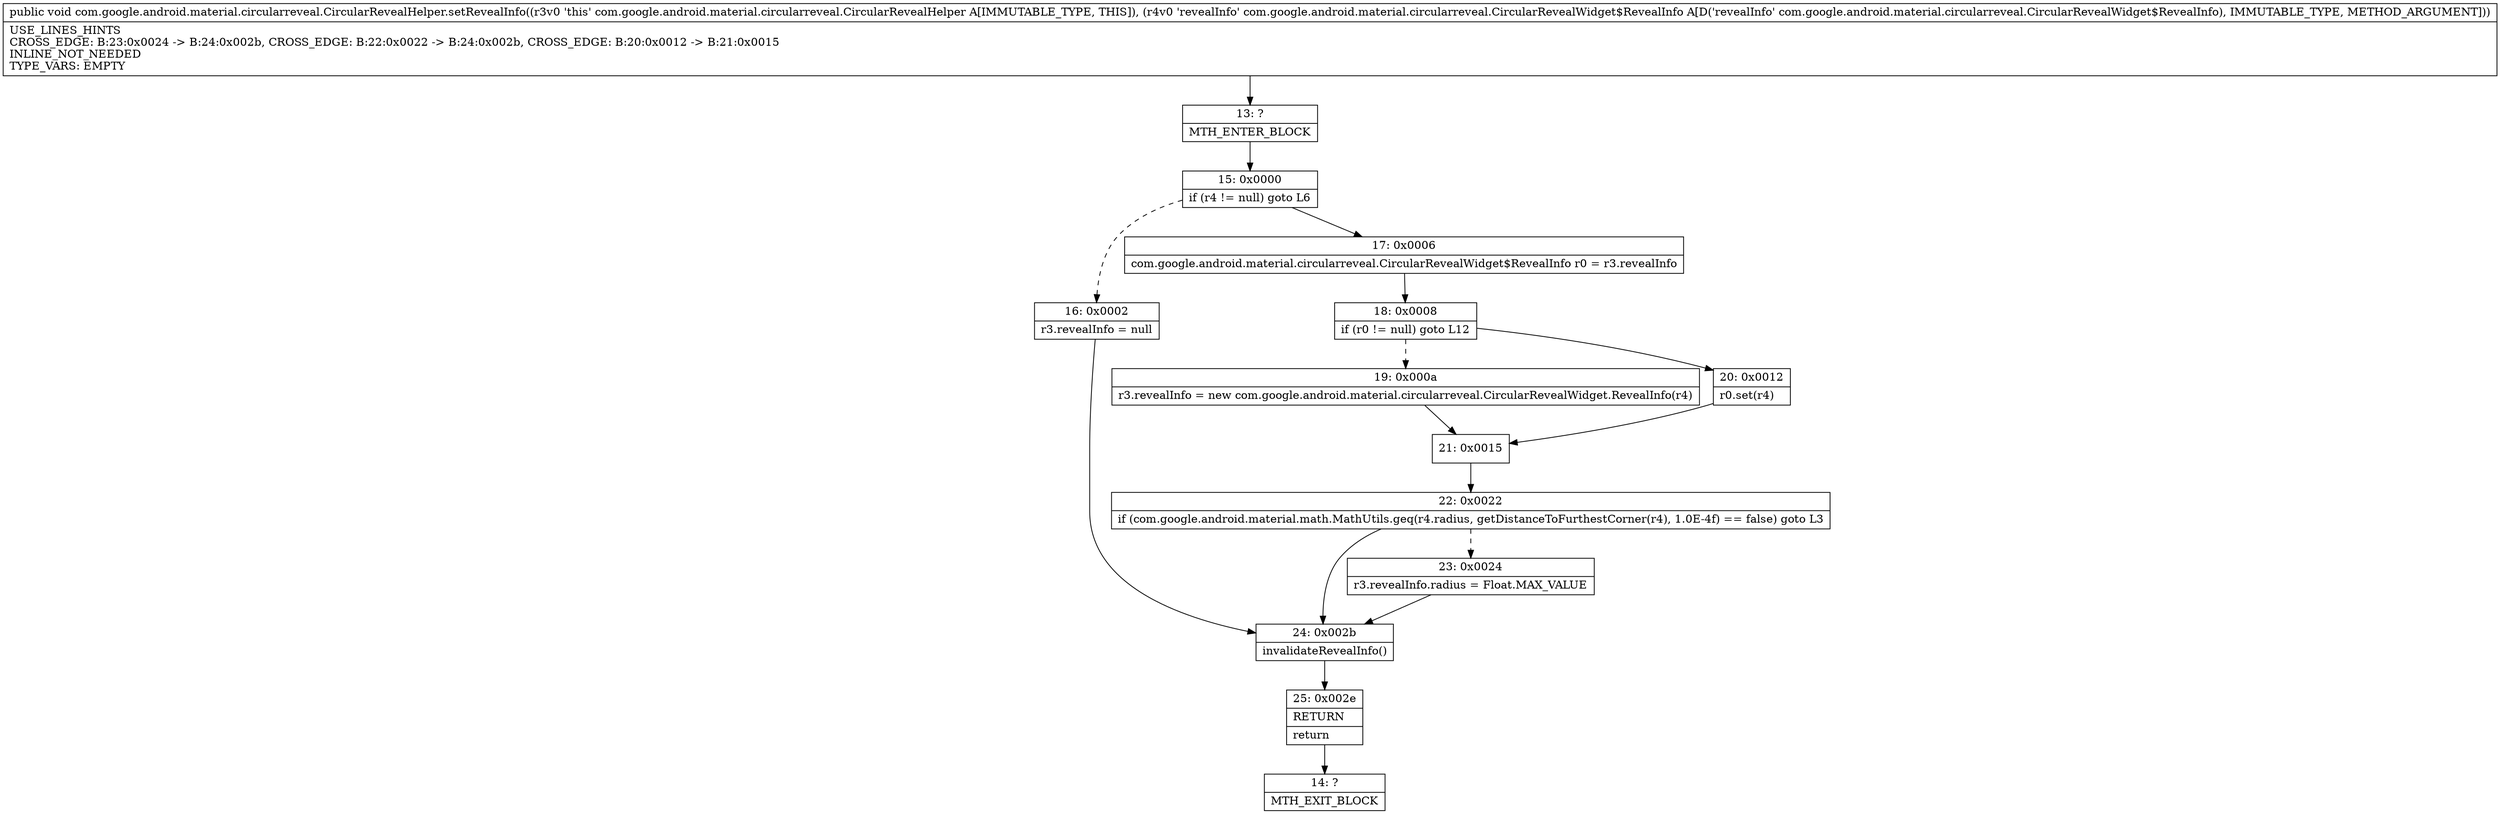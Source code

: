 digraph "CFG forcom.google.android.material.circularreveal.CircularRevealHelper.setRevealInfo(Lcom\/google\/android\/material\/circularreveal\/CircularRevealWidget$RevealInfo;)V" {
Node_13 [shape=record,label="{13\:\ ?|MTH_ENTER_BLOCK\l}"];
Node_15 [shape=record,label="{15\:\ 0x0000|if (r4 != null) goto L6\l}"];
Node_16 [shape=record,label="{16\:\ 0x0002|r3.revealInfo = null\l}"];
Node_24 [shape=record,label="{24\:\ 0x002b|invalidateRevealInfo()\l}"];
Node_25 [shape=record,label="{25\:\ 0x002e|RETURN\l|return\l}"];
Node_14 [shape=record,label="{14\:\ ?|MTH_EXIT_BLOCK\l}"];
Node_17 [shape=record,label="{17\:\ 0x0006|com.google.android.material.circularreveal.CircularRevealWidget$RevealInfo r0 = r3.revealInfo\l}"];
Node_18 [shape=record,label="{18\:\ 0x0008|if (r0 != null) goto L12\l}"];
Node_19 [shape=record,label="{19\:\ 0x000a|r3.revealInfo = new com.google.android.material.circularreveal.CircularRevealWidget.RevealInfo(r4)\l}"];
Node_21 [shape=record,label="{21\:\ 0x0015}"];
Node_22 [shape=record,label="{22\:\ 0x0022|if (com.google.android.material.math.MathUtils.geq(r4.radius, getDistanceToFurthestCorner(r4), 1.0E\-4f) == false) goto L3\l}"];
Node_23 [shape=record,label="{23\:\ 0x0024|r3.revealInfo.radius = Float.MAX_VALUE\l}"];
Node_20 [shape=record,label="{20\:\ 0x0012|r0.set(r4)\l}"];
MethodNode[shape=record,label="{public void com.google.android.material.circularreveal.CircularRevealHelper.setRevealInfo((r3v0 'this' com.google.android.material.circularreveal.CircularRevealHelper A[IMMUTABLE_TYPE, THIS]), (r4v0 'revealInfo' com.google.android.material.circularreveal.CircularRevealWidget$RevealInfo A[D('revealInfo' com.google.android.material.circularreveal.CircularRevealWidget$RevealInfo), IMMUTABLE_TYPE, METHOD_ARGUMENT]))  | USE_LINES_HINTS\lCROSS_EDGE: B:23:0x0024 \-\> B:24:0x002b, CROSS_EDGE: B:22:0x0022 \-\> B:24:0x002b, CROSS_EDGE: B:20:0x0012 \-\> B:21:0x0015\lINLINE_NOT_NEEDED\lTYPE_VARS: EMPTY\l}"];
MethodNode -> Node_13;Node_13 -> Node_15;
Node_15 -> Node_16[style=dashed];
Node_15 -> Node_17;
Node_16 -> Node_24;
Node_24 -> Node_25;
Node_25 -> Node_14;
Node_17 -> Node_18;
Node_18 -> Node_19[style=dashed];
Node_18 -> Node_20;
Node_19 -> Node_21;
Node_21 -> Node_22;
Node_22 -> Node_23[style=dashed];
Node_22 -> Node_24;
Node_23 -> Node_24;
Node_20 -> Node_21;
}

